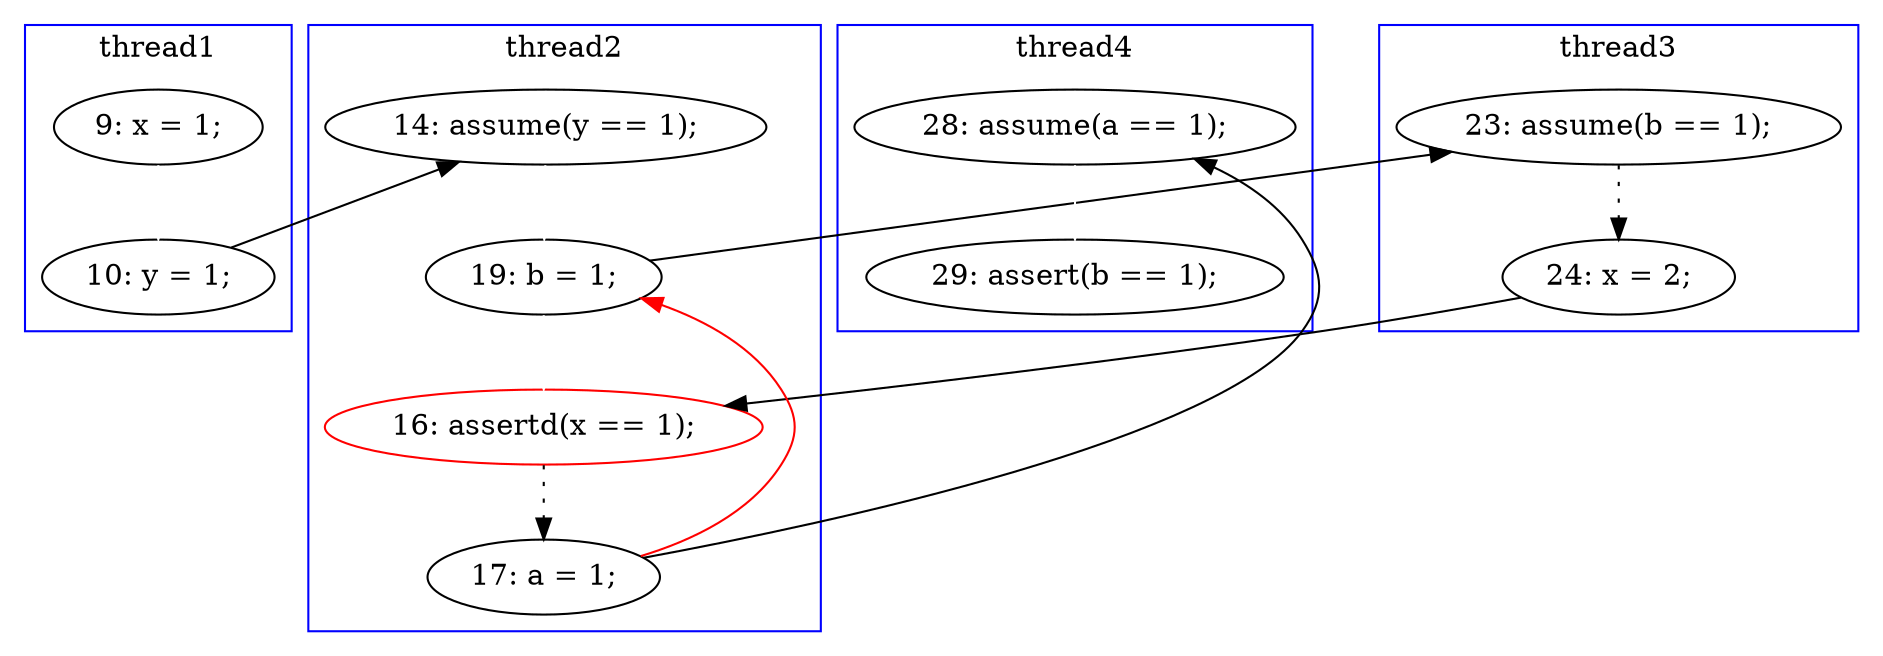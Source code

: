 digraph Counterexample {
	11 -> 12 [color = white, style = solid]
	16 -> 25 [color = white, style = solid]
	18 -> 20 [color = black, style = dotted]
	20 -> 25 [color = black, style = solid, constraint = false]
	27 -> 16 [color = red, style = solid, constraint = false]
	14 -> 16 [color = white, style = solid]
	27 -> 30 [color = black, style = solid, constraint = false]
	16 -> 18 [color = black, style = solid, constraint = false]
	25 -> 27 [color = black, style = dotted]
	30 -> 33 [color = white, style = solid]
	12 -> 14 [color = black, style = solid, constraint = false]
	subgraph cluster4 {
		label = thread4
		color = blue
		33  [label = "29: assert(b == 1);"]
		30  [label = "28: assume(a == 1);"]
	}
	subgraph cluster1 {
		label = thread1
		color = blue
		11  [label = "9: x = 1;"]
		12  [label = "10: y = 1;"]
	}
	subgraph cluster3 {
		label = thread3
		color = blue
		20  [label = "24: x = 2;"]
		18  [label = "23: assume(b == 1);"]
	}
	subgraph cluster2 {
		label = thread2
		color = blue
		14  [label = "14: assume(y == 1);"]
		25  [label = "16: assertd(x == 1);", color = red]
		27  [label = "17: a = 1;"]
		16  [label = "19: b = 1;"]
	}
}